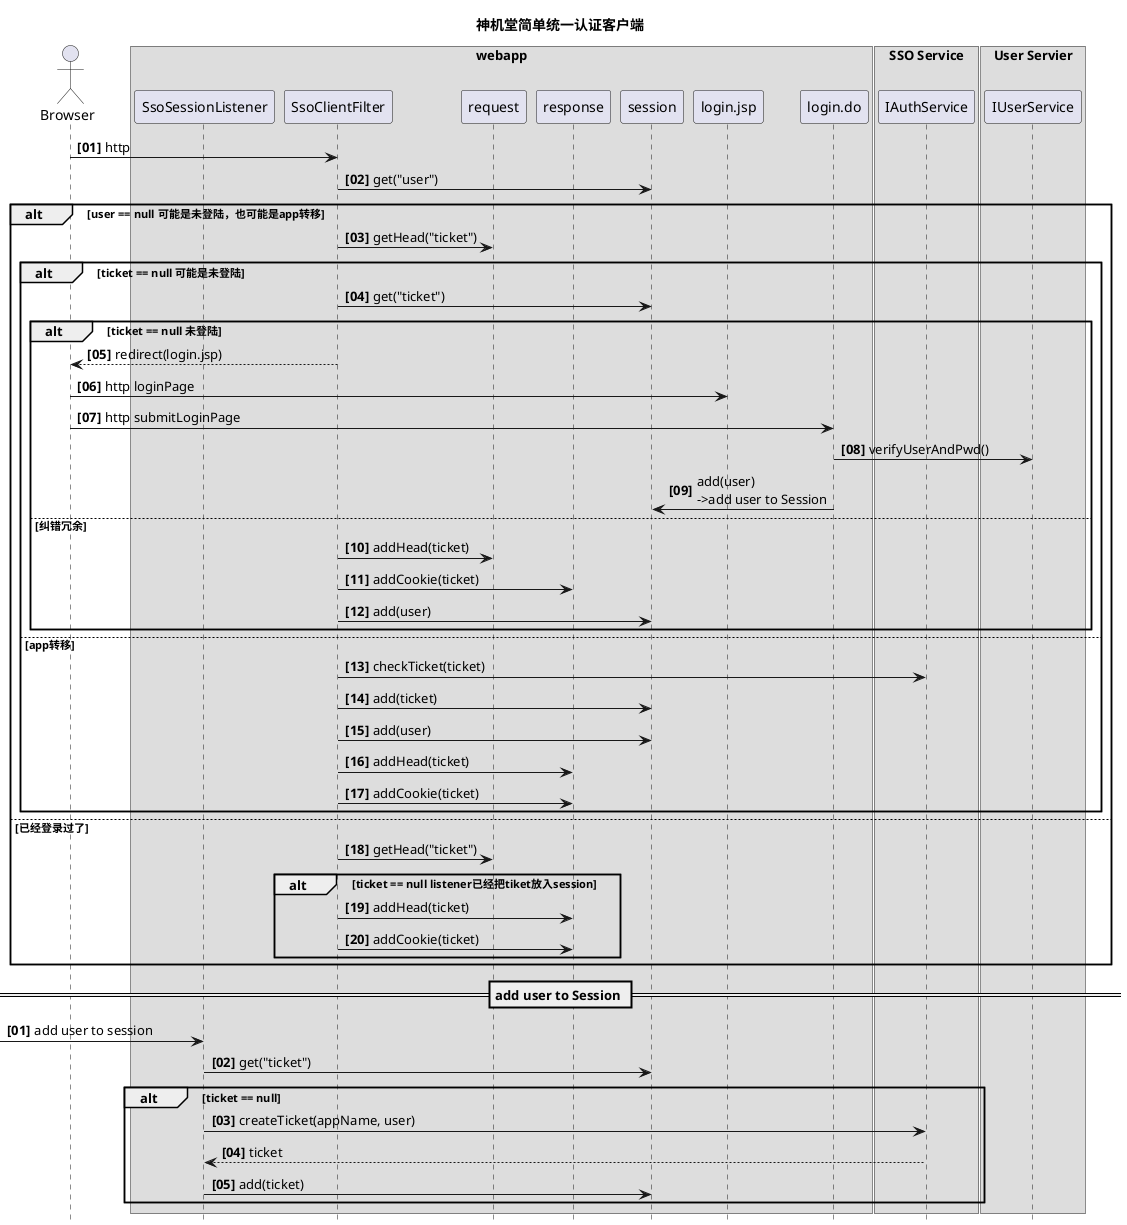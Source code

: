 @startuml
skinparam defaultFontName 楷体
hide footbox
autonumber "<b>[00]"
title 神机堂简单统一认证客户端

actor Browser
box "webapp"
participant "SsoSessionListener" as listener
participant "SsoClientFilter" as filter
participant request
participant response
participant session
participant login.jsp
participant login.do
end box
box "SSO Service"
participant "IAuthService" as server
end box
box "User Servier"
participant "IUserService" as userService
end box
Browser -> filter : http
filter -> session : get("user")
alt user == null 可能是未登陆，也可能是app转移
    filter -> request : getHead("ticket")
    alt ticket == null 可能是未登陆
        filter -> session : get("ticket")
        alt ticket == null 未登陆
            filter --> Browser : redirect(login.jsp)
            Browser -> login.jsp : http loginPage
            Browser -> login.do : http submitLoginPage
            login.do -> userService : verifyUserAndPwd()
            login.do -> session : add(user)\n->add user to Session
        else 纠错冗余
            filter -> request : addHead(ticket)
            filter -> response : addCookie(ticket)
            filter -> session : add(user)
        end alt
    else app转移
        filter -> server : checkTicket(ticket)
        filter -> session : add(ticket)
        filter -> session : add(user)
        filter -> response : addHead(ticket)
        filter -> response : addCookie(ticket)
    end alt
else 已经登录过了
    filter -> request : getHead("ticket")
    alt ticket == null listener已经把tiket放入session
        filter -> response : addHead(ticket)
        filter -> response : addCookie(ticket)
    end alt
end alt
== add user to Session ==
autonumber "<b>[00]"
-> listener : add user to session
listener -> session : get("ticket")
alt ticket == null
    listener -> server : createTicket(appName, user)
    server --> listener : ticket
    listener -> session : add(ticket)
end alt


@enduml